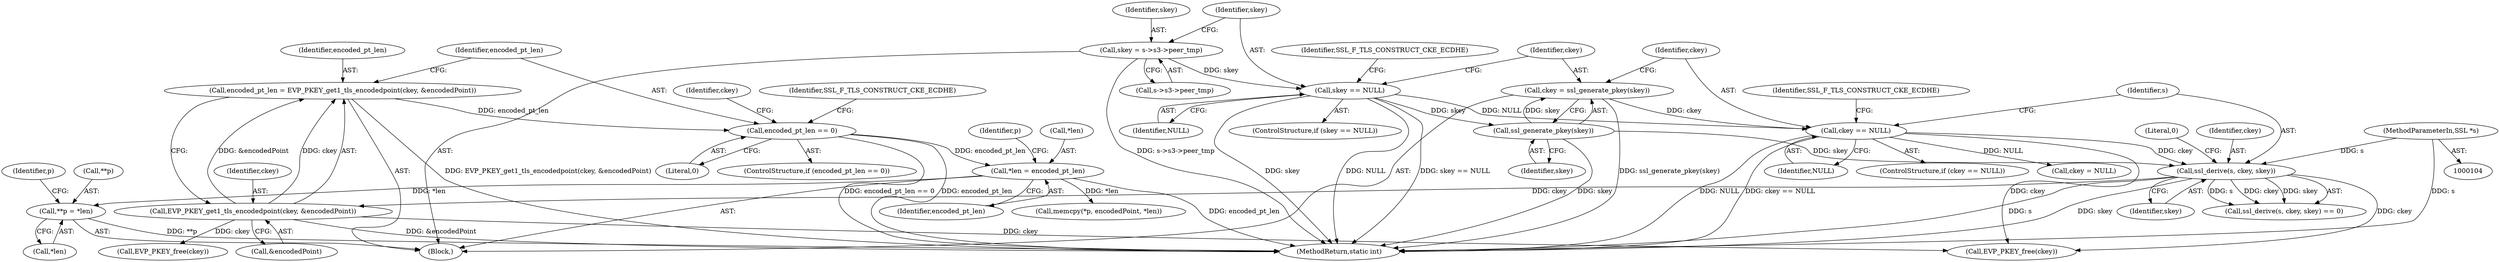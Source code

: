 digraph "0_openssl_efbe126e3ebb9123ac9d058aa2bb044261342aaa_0@pointer" {
"1000192" [label="(Call,**p = *len)"];
"1000188" [label="(Call,*len = encoded_pt_len)"];
"1000175" [label="(Call,encoded_pt_len == 0)"];
"1000168" [label="(Call,encoded_pt_len = EVP_PKEY_get1_tls_encodedpoint(ckey, &encodedPoint))"];
"1000170" [label="(Call,EVP_PKEY_get1_tls_encodedpoint(ckey, &encodedPoint))"];
"1000158" [label="(Call,ssl_derive(s, ckey, skey))"];
"1000105" [label="(MethodParameterIn,SSL *s)"];
"1000148" [label="(Call,ckey == NULL)"];
"1000143" [label="(Call,ckey = ssl_generate_pkey(skey))"];
"1000145" [label="(Call,ssl_generate_pkey(skey))"];
"1000134" [label="(Call,skey == NULL)"];
"1000126" [label="(Call,skey = s->s3->peer_tmp)"];
"1000161" [label="(Identifier,skey)"];
"1000170" [label="(Call,EVP_PKEY_get1_tls_encodedpoint(ckey, &encodedPoint))"];
"1000191" [label="(Identifier,encoded_pt_len)"];
"1000159" [label="(Identifier,s)"];
"1000160" [label="(Identifier,ckey)"];
"1000217" [label="(Call,EVP_PKEY_free(ckey))"];
"1000149" [label="(Identifier,ckey)"];
"1000183" [label="(Call,EVP_PKEY_free(ckey))"];
"1000153" [label="(Identifier,SSL_F_TLS_CONSTRUCT_CKE_ECDHE)"];
"1000195" [label="(Identifier,p)"];
"1000180" [label="(Identifier,SSL_F_TLS_CONSTRUCT_CKE_ECDHE)"];
"1000202" [label="(Call,memcpy(*p, encodedPoint, *len))"];
"1000193" [label="(Call,**p)"];
"1000177" [label="(Literal,0)"];
"1000176" [label="(Identifier,encoded_pt_len)"];
"1000157" [label="(Call,ssl_derive(s, ckey, skey) == 0)"];
"1000146" [label="(Identifier,skey)"];
"1000127" [label="(Identifier,skey)"];
"1000150" [label="(Identifier,NULL)"];
"1000144" [label="(Identifier,ckey)"];
"1000136" [label="(Identifier,NULL)"];
"1000145" [label="(Call,ssl_generate_pkey(skey))"];
"1000158" [label="(Call,ssl_derive(s, ckey, skey))"];
"1000200" [label="(Identifier,p)"];
"1000189" [label="(Call,*len)"];
"1000221" [label="(MethodReturn,static int)"];
"1000188" [label="(Call,*len = encoded_pt_len)"];
"1000109" [label="(Block,)"];
"1000126" [label="(Call,skey = s->s3->peer_tmp)"];
"1000192" [label="(Call,**p = *len)"];
"1000162" [label="(Literal,0)"];
"1000184" [label="(Identifier,ckey)"];
"1000148" [label="(Call,ckey == NULL)"];
"1000147" [label="(ControlStructure,if (ckey == NULL))"];
"1000185" [label="(Call,ckey = NULL)"];
"1000169" [label="(Identifier,encoded_pt_len)"];
"1000134" [label="(Call,skey == NULL)"];
"1000143" [label="(Call,ckey = ssl_generate_pkey(skey))"];
"1000135" [label="(Identifier,skey)"];
"1000171" [label="(Identifier,ckey)"];
"1000133" [label="(ControlStructure,if (skey == NULL))"];
"1000139" [label="(Identifier,SSL_F_TLS_CONSTRUCT_CKE_ECDHE)"];
"1000128" [label="(Call,s->s3->peer_tmp)"];
"1000168" [label="(Call,encoded_pt_len = EVP_PKEY_get1_tls_encodedpoint(ckey, &encodedPoint))"];
"1000175" [label="(Call,encoded_pt_len == 0)"];
"1000172" [label="(Call,&encodedPoint)"];
"1000105" [label="(MethodParameterIn,SSL *s)"];
"1000174" [label="(ControlStructure,if (encoded_pt_len == 0))"];
"1000196" [label="(Call,*len)"];
"1000192" -> "1000109"  [label="AST: "];
"1000192" -> "1000196"  [label="CFG: "];
"1000193" -> "1000192"  [label="AST: "];
"1000196" -> "1000192"  [label="AST: "];
"1000200" -> "1000192"  [label="CFG: "];
"1000192" -> "1000221"  [label="DDG: **p"];
"1000188" -> "1000192"  [label="DDG: *len"];
"1000188" -> "1000109"  [label="AST: "];
"1000188" -> "1000191"  [label="CFG: "];
"1000189" -> "1000188"  [label="AST: "];
"1000191" -> "1000188"  [label="AST: "];
"1000195" -> "1000188"  [label="CFG: "];
"1000188" -> "1000221"  [label="DDG: encoded_pt_len"];
"1000175" -> "1000188"  [label="DDG: encoded_pt_len"];
"1000188" -> "1000202"  [label="DDG: *len"];
"1000175" -> "1000174"  [label="AST: "];
"1000175" -> "1000177"  [label="CFG: "];
"1000176" -> "1000175"  [label="AST: "];
"1000177" -> "1000175"  [label="AST: "];
"1000180" -> "1000175"  [label="CFG: "];
"1000184" -> "1000175"  [label="CFG: "];
"1000175" -> "1000221"  [label="DDG: encoded_pt_len"];
"1000175" -> "1000221"  [label="DDG: encoded_pt_len == 0"];
"1000168" -> "1000175"  [label="DDG: encoded_pt_len"];
"1000168" -> "1000109"  [label="AST: "];
"1000168" -> "1000170"  [label="CFG: "];
"1000169" -> "1000168"  [label="AST: "];
"1000170" -> "1000168"  [label="AST: "];
"1000176" -> "1000168"  [label="CFG: "];
"1000168" -> "1000221"  [label="DDG: EVP_PKEY_get1_tls_encodedpoint(ckey, &encodedPoint)"];
"1000170" -> "1000168"  [label="DDG: ckey"];
"1000170" -> "1000168"  [label="DDG: &encodedPoint"];
"1000170" -> "1000172"  [label="CFG: "];
"1000171" -> "1000170"  [label="AST: "];
"1000172" -> "1000170"  [label="AST: "];
"1000170" -> "1000221"  [label="DDG: &encodedPoint"];
"1000158" -> "1000170"  [label="DDG: ckey"];
"1000170" -> "1000183"  [label="DDG: ckey"];
"1000170" -> "1000217"  [label="DDG: ckey"];
"1000158" -> "1000157"  [label="AST: "];
"1000158" -> "1000161"  [label="CFG: "];
"1000159" -> "1000158"  [label="AST: "];
"1000160" -> "1000158"  [label="AST: "];
"1000161" -> "1000158"  [label="AST: "];
"1000162" -> "1000158"  [label="CFG: "];
"1000158" -> "1000221"  [label="DDG: s"];
"1000158" -> "1000221"  [label="DDG: skey"];
"1000158" -> "1000157"  [label="DDG: s"];
"1000158" -> "1000157"  [label="DDG: ckey"];
"1000158" -> "1000157"  [label="DDG: skey"];
"1000105" -> "1000158"  [label="DDG: s"];
"1000148" -> "1000158"  [label="DDG: ckey"];
"1000145" -> "1000158"  [label="DDG: skey"];
"1000158" -> "1000217"  [label="DDG: ckey"];
"1000105" -> "1000104"  [label="AST: "];
"1000105" -> "1000221"  [label="DDG: s"];
"1000148" -> "1000147"  [label="AST: "];
"1000148" -> "1000150"  [label="CFG: "];
"1000149" -> "1000148"  [label="AST: "];
"1000150" -> "1000148"  [label="AST: "];
"1000153" -> "1000148"  [label="CFG: "];
"1000159" -> "1000148"  [label="CFG: "];
"1000148" -> "1000221"  [label="DDG: ckey == NULL"];
"1000148" -> "1000221"  [label="DDG: NULL"];
"1000143" -> "1000148"  [label="DDG: ckey"];
"1000134" -> "1000148"  [label="DDG: NULL"];
"1000148" -> "1000185"  [label="DDG: NULL"];
"1000148" -> "1000217"  [label="DDG: ckey"];
"1000143" -> "1000109"  [label="AST: "];
"1000143" -> "1000145"  [label="CFG: "];
"1000144" -> "1000143"  [label="AST: "];
"1000145" -> "1000143"  [label="AST: "];
"1000149" -> "1000143"  [label="CFG: "];
"1000143" -> "1000221"  [label="DDG: ssl_generate_pkey(skey)"];
"1000145" -> "1000143"  [label="DDG: skey"];
"1000145" -> "1000146"  [label="CFG: "];
"1000146" -> "1000145"  [label="AST: "];
"1000145" -> "1000221"  [label="DDG: skey"];
"1000134" -> "1000145"  [label="DDG: skey"];
"1000134" -> "1000133"  [label="AST: "];
"1000134" -> "1000136"  [label="CFG: "];
"1000135" -> "1000134"  [label="AST: "];
"1000136" -> "1000134"  [label="AST: "];
"1000139" -> "1000134"  [label="CFG: "];
"1000144" -> "1000134"  [label="CFG: "];
"1000134" -> "1000221"  [label="DDG: skey == NULL"];
"1000134" -> "1000221"  [label="DDG: skey"];
"1000134" -> "1000221"  [label="DDG: NULL"];
"1000126" -> "1000134"  [label="DDG: skey"];
"1000126" -> "1000109"  [label="AST: "];
"1000126" -> "1000128"  [label="CFG: "];
"1000127" -> "1000126"  [label="AST: "];
"1000128" -> "1000126"  [label="AST: "];
"1000135" -> "1000126"  [label="CFG: "];
"1000126" -> "1000221"  [label="DDG: s->s3->peer_tmp"];
}
